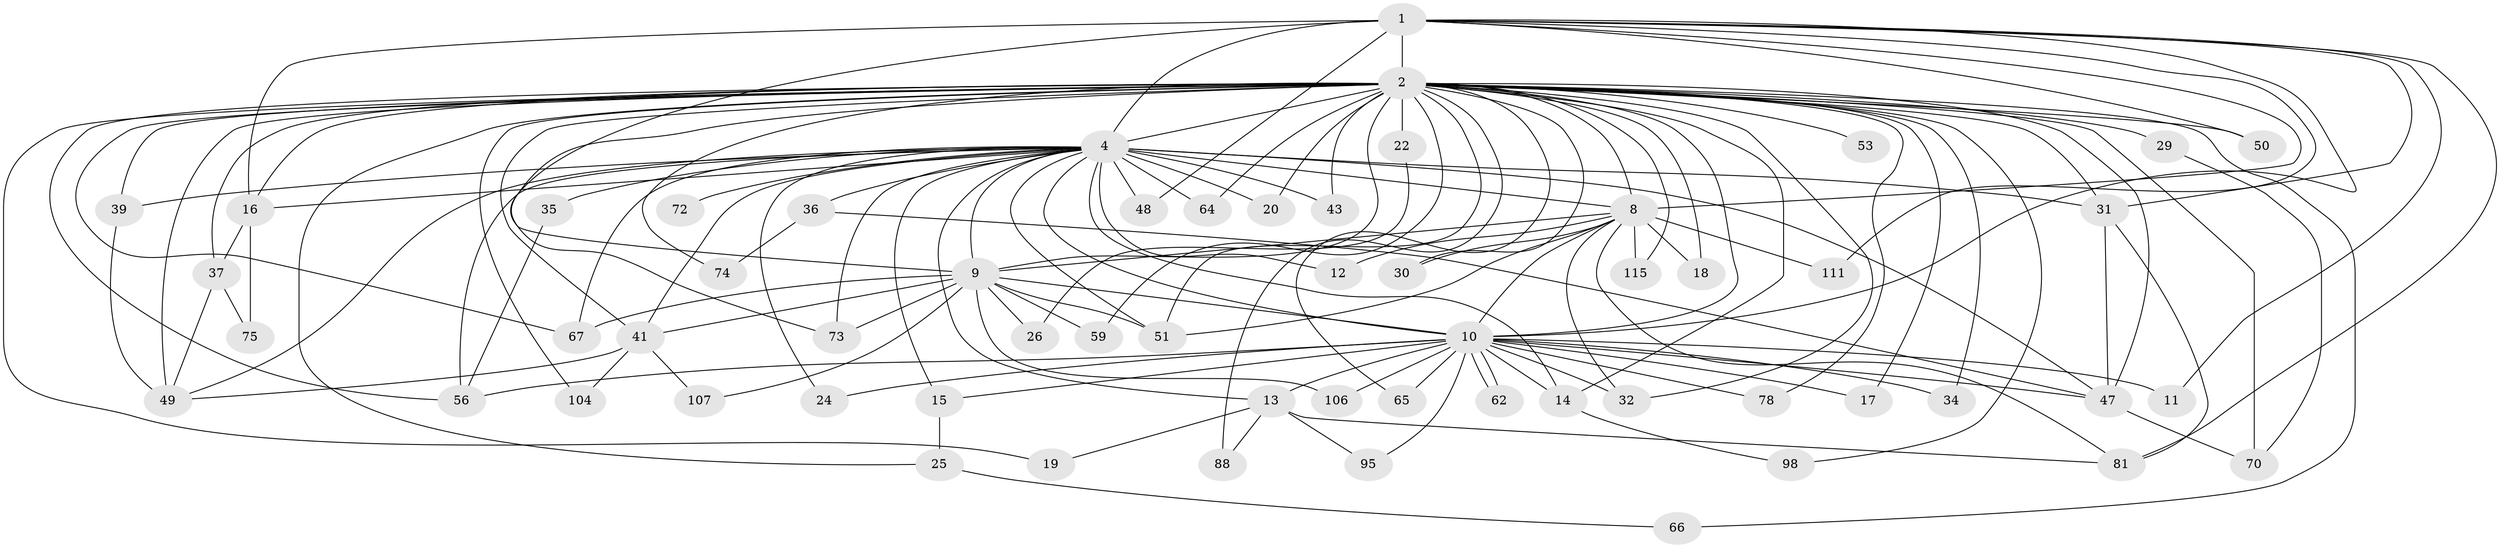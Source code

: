 // original degree distribution, {17: 0.01694915254237288, 18: 0.00847457627118644, 34: 0.00847457627118644, 23: 0.00847457627118644, 25: 0.00847457627118644, 30: 0.00847457627118644, 21: 0.01694915254237288, 29: 0.00847457627118644, 2: 0.5508474576271186, 7: 0.01694915254237288, 4: 0.0847457627118644, 3: 0.2288135593220339, 6: 0.01694915254237288, 5: 0.01694915254237288}
// Generated by graph-tools (version 1.1) at 2025/17/03/04/25 18:17:36]
// undirected, 59 vertices, 135 edges
graph export_dot {
graph [start="1"]
  node [color=gray90,style=filled];
  1;
  2 [super="+3+6+90+110+38+77"];
  4 [super="+82+27+21+5+60+7+54+33"];
  8 [super="+46+86"];
  9 [super="+63+61+44"];
  10 [super="+45+52"];
  11;
  12;
  13;
  14;
  15;
  16 [super="+68+94"];
  17;
  18;
  19;
  20;
  22;
  24;
  25;
  26;
  29;
  30;
  31 [super="+57"];
  32 [super="+85"];
  34;
  35 [super="+42"];
  36;
  37;
  39;
  41;
  43 [super="+102"];
  47 [super="+84+76+69+93"];
  48;
  49 [super="+55+71"];
  50;
  51 [super="+101"];
  53;
  56 [super="+100+116"];
  59;
  62;
  64;
  65;
  66;
  67;
  70;
  72;
  73 [super="+87"];
  74;
  75;
  78;
  81 [super="+117"];
  88 [super="+105"];
  95;
  98;
  104;
  106;
  107;
  111;
  115;
  1 -- 2 [weight=3];
  1 -- 4 [weight=3];
  1 -- 8;
  1 -- 9;
  1 -- 10;
  1 -- 11;
  1 -- 16;
  1 -- 31 [weight=2];
  1 -- 48;
  1 -- 50;
  1 -- 81;
  1 -- 111;
  2 -- 4 [weight=15];
  2 -- 8 [weight=4];
  2 -- 9 [weight=4];
  2 -- 10 [weight=4];
  2 -- 30;
  2 -- 37 [weight=2];
  2 -- 39;
  2 -- 50;
  2 -- 66;
  2 -- 74;
  2 -- 78;
  2 -- 17;
  2 -- 19;
  2 -- 20;
  2 -- 22 [weight=2];
  2 -- 88 [weight=2];
  2 -- 25;
  2 -- 29;
  2 -- 31;
  2 -- 32;
  2 -- 34;
  2 -- 104;
  2 -- 41;
  2 -- 43;
  2 -- 53;
  2 -- 56;
  2 -- 64;
  2 -- 65;
  2 -- 70;
  2 -- 73;
  2 -- 14;
  2 -- 16;
  2 -- 18;
  2 -- 98;
  2 -- 47 [weight=4];
  2 -- 49;
  2 -- 51;
  2 -- 59;
  2 -- 115;
  2 -- 67;
  4 -- 8 [weight=4];
  4 -- 9 [weight=6];
  4 -- 10 [weight=3];
  4 -- 13;
  4 -- 15;
  4 -- 36 [weight=2];
  4 -- 47 [weight=2];
  4 -- 67;
  4 -- 43 [weight=2];
  4 -- 49;
  4 -- 16 [weight=2];
  4 -- 31 [weight=2];
  4 -- 72 [weight=2];
  4 -- 12;
  4 -- 73;
  4 -- 24;
  4 -- 35 [weight=3];
  4 -- 39;
  4 -- 41;
  4 -- 48;
  4 -- 56;
  4 -- 51 [weight=2];
  4 -- 64;
  4 -- 14;
  4 -- 20;
  8 -- 9;
  8 -- 10 [weight=3];
  8 -- 12;
  8 -- 18;
  8 -- 30;
  8 -- 32;
  8 -- 51;
  8 -- 81;
  8 -- 111;
  8 -- 115;
  9 -- 10 [weight=2];
  9 -- 26;
  9 -- 41;
  9 -- 59;
  9 -- 67;
  9 -- 106;
  9 -- 107;
  9 -- 73;
  9 -- 51;
  10 -- 11;
  10 -- 13 [weight=2];
  10 -- 14;
  10 -- 15;
  10 -- 17;
  10 -- 24;
  10 -- 34;
  10 -- 62;
  10 -- 62;
  10 -- 65;
  10 -- 78;
  10 -- 95;
  10 -- 106;
  10 -- 56;
  10 -- 32;
  10 -- 47;
  13 -- 19;
  13 -- 95;
  13 -- 88;
  13 -- 81;
  14 -- 98;
  15 -- 25;
  16 -- 75;
  16 -- 37;
  22 -- 26;
  25 -- 66;
  29 -- 70;
  31 -- 81;
  31 -- 47;
  35 -- 56;
  36 -- 74;
  36 -- 47;
  37 -- 75;
  37 -- 49;
  39 -- 49;
  41 -- 49;
  41 -- 104;
  41 -- 107;
  47 -- 70;
}
